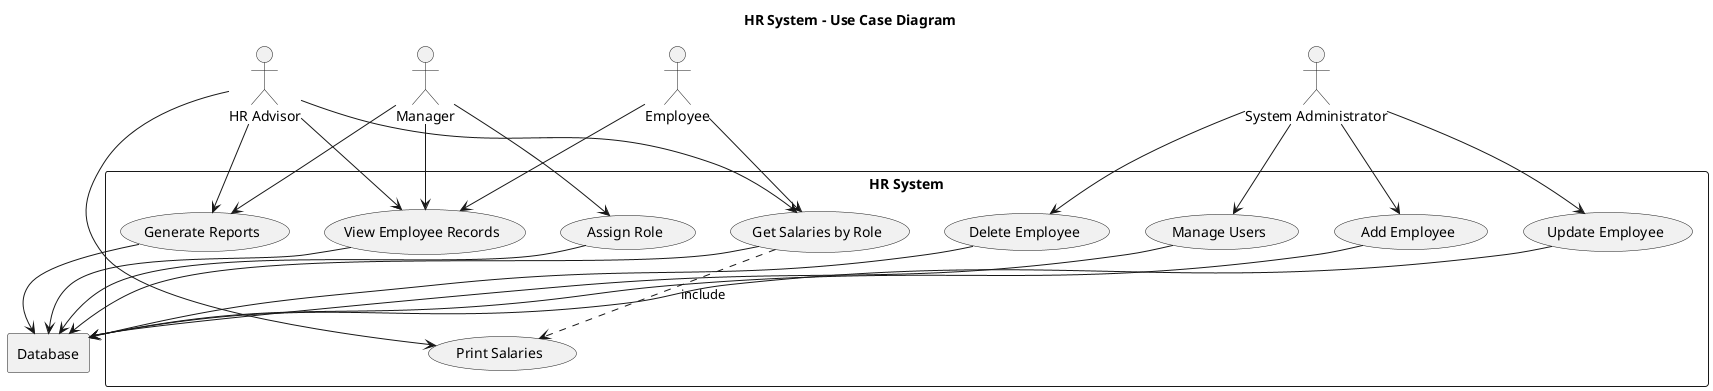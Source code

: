 @startuml
title HR System - Use Case Diagram

actor HR as "HR Advisor"
actor Emp as "Employee"
actor Mgr as "Manager"
actor Admin as "System Administrator"

rectangle Database

rectangle "HR System" {

    ' --- Core Use Cases ---
    usecase UC1 as "Add Employee"
    usecase UC2 as "Update Employee"
    usecase UC3 as "Delete Employee"
    usecase UC4 as "Get Salaries by Role"
    usecase UC5 as "Print Salaries"
    usecase UC6 as "View Employee Records"
    usecase UC7 as "Assign Role"
    usecase UC8 as "Generate Reports"
    usecase UC9 as "Manage Users"

    ' --- Relationships ---
    UC4 ..> UC5 : include
    UC1 --> Database
    UC2 --> Database
    UC3 --> Database
    UC4 --> Database
    UC6 --> Database
    UC7 --> Database
    UC8 --> Database
    UC9 --> Database
}

' --- Actor Interactions ---
HR --> UC4
HR --> UC5
HR --> UC6
HR --> UC8

Emp --> UC6
Emp --> UC4

Mgr --> UC6
Mgr --> UC7
Mgr --> UC8

Admin --> UC1
Admin --> UC2
Admin --> UC3
Admin --> UC9

@enduml
